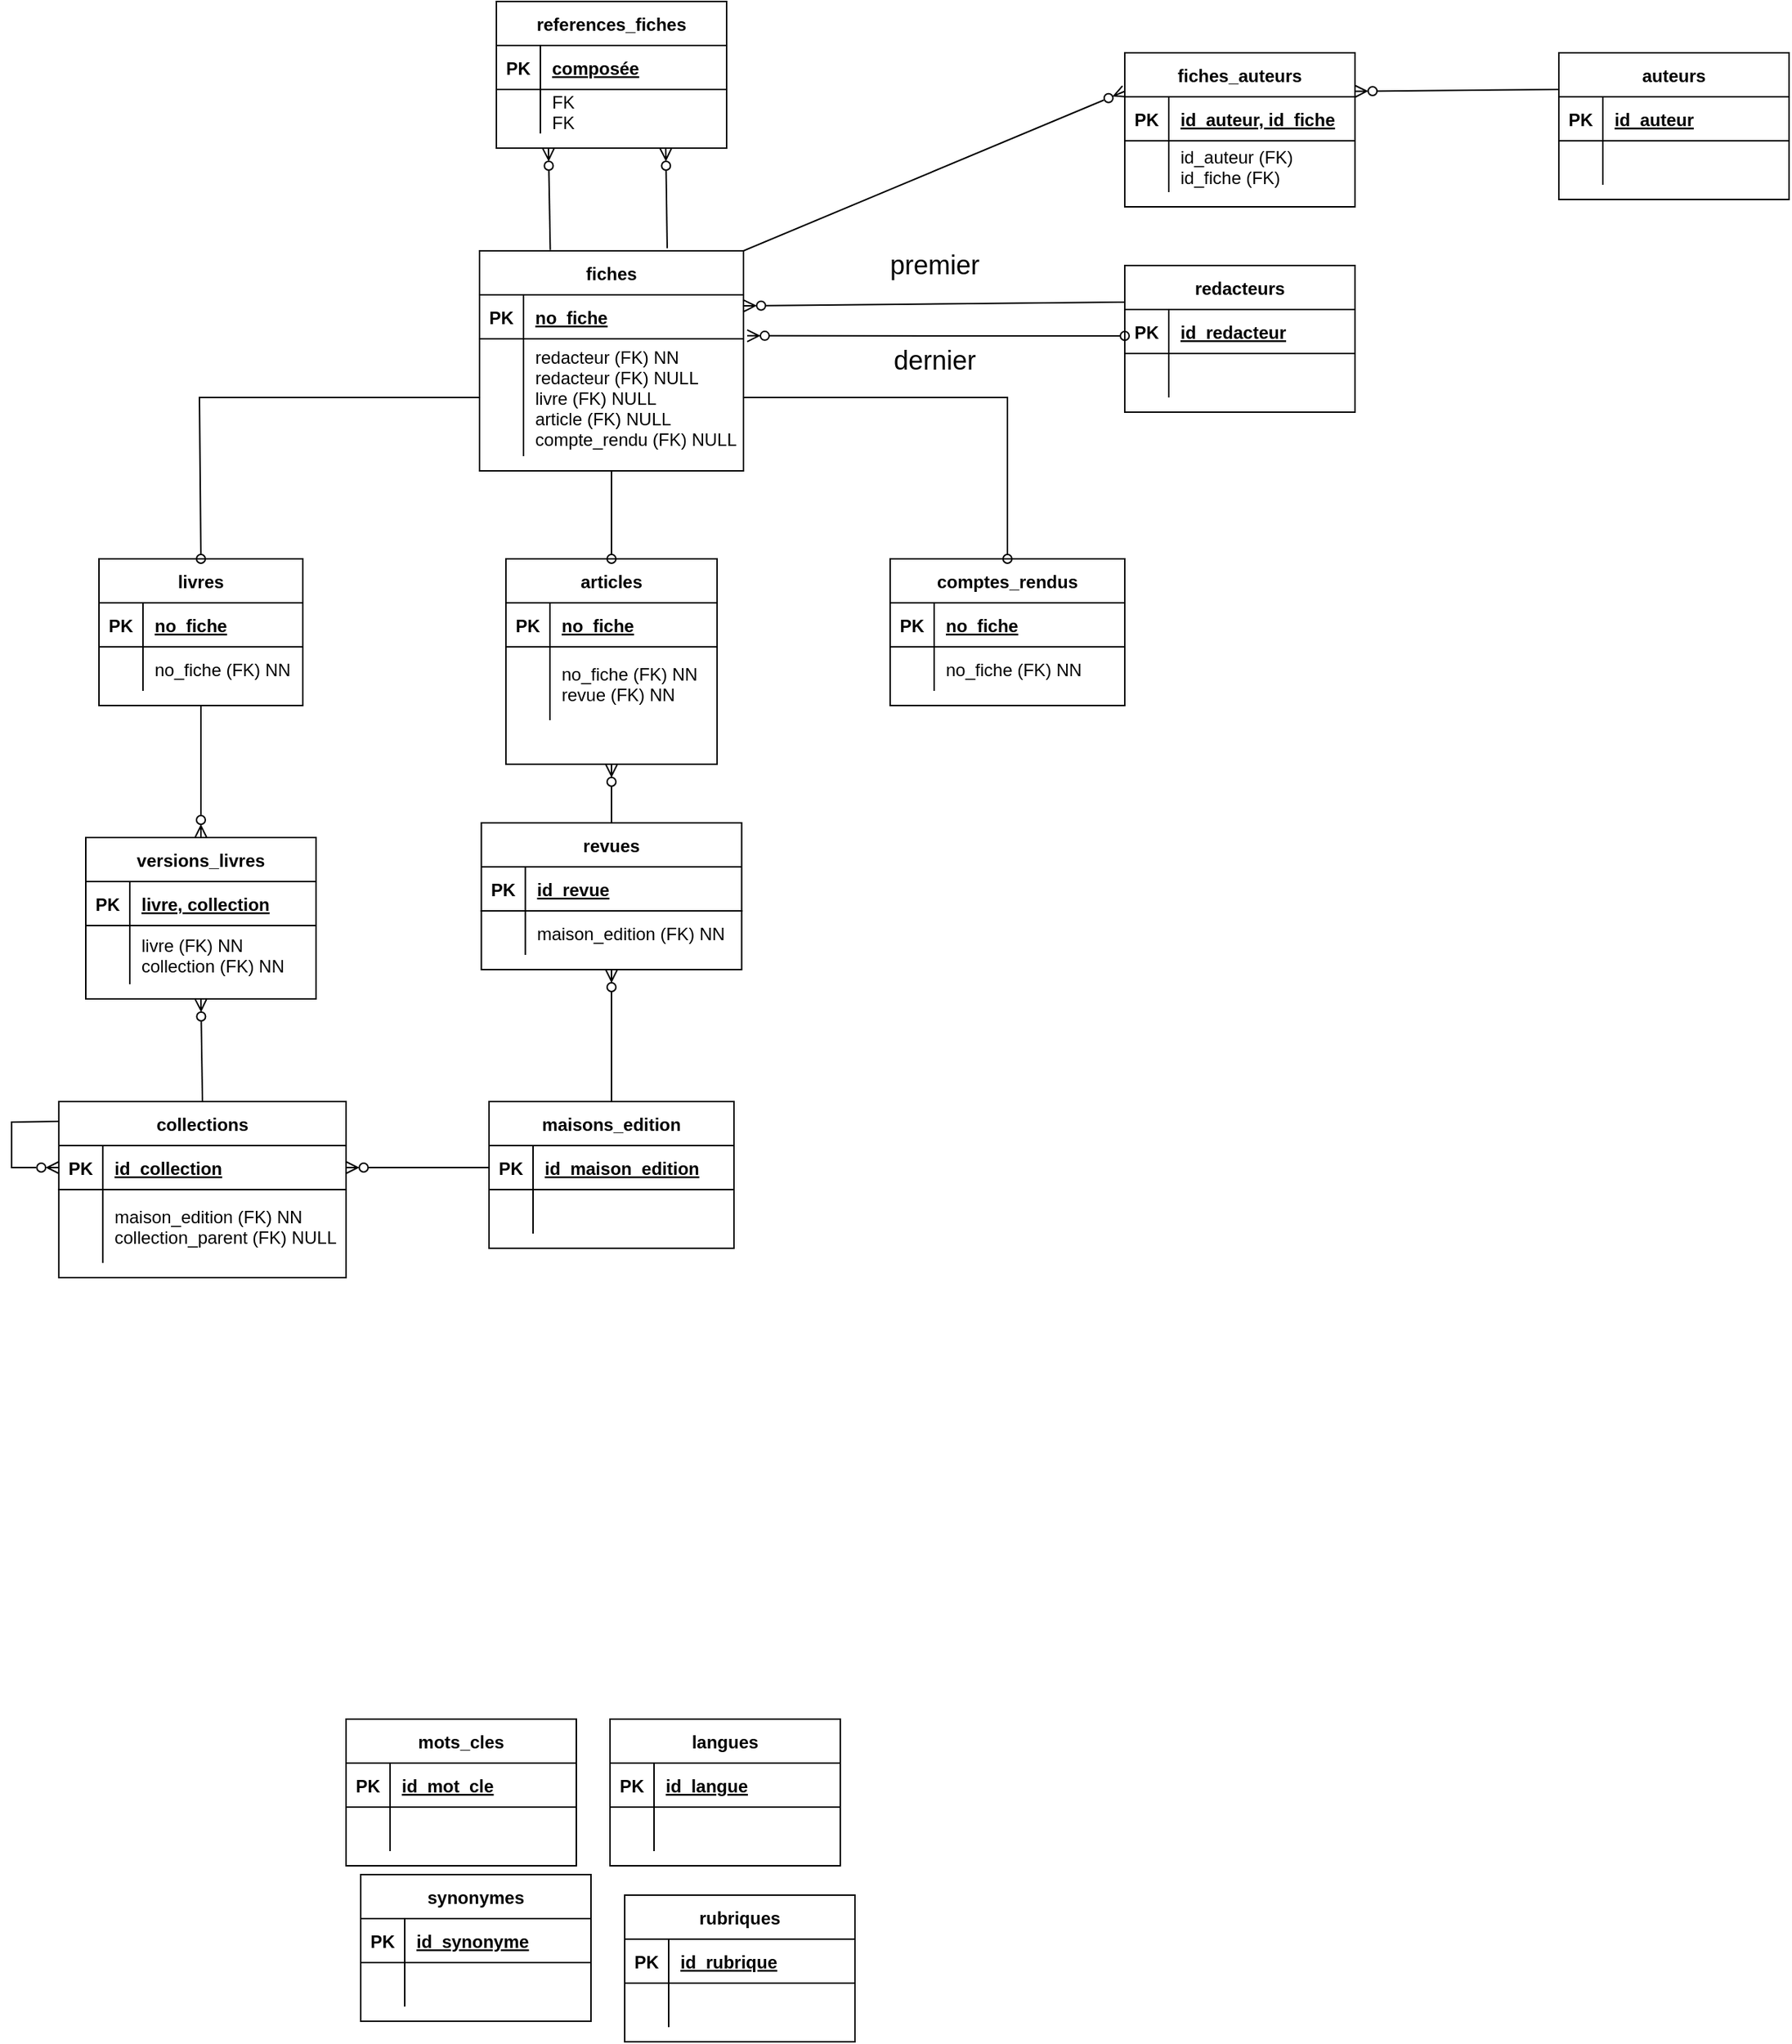 <mxfile version="22.1.2" type="device">
  <diagram id="R2lEEEUBdFMjLlhIrx00" name="Page-1">
    <mxGraphModel dx="394" dy="382" grid="1" gridSize="10" guides="1" tooltips="1" connect="1" arrows="1" fold="1" page="1" pageScale="1" pageWidth="2339" pageHeight="3300" math="0" shadow="0" extFonts="Permanent Marker^https://fonts.googleapis.com/css?family=Permanent+Marker">
      <root>
        <mxCell id="0" />
        <mxCell id="1" parent="0" />
        <mxCell id="dX-KfOKIV7BIUvJTFPVQ-1" value="fiches" style="shape=table;startSize=30;container=1;collapsible=1;childLayout=tableLayout;fixedRows=1;rowLines=0;fontStyle=1;align=center;resizeLast=1;" vertex="1" parent="1">
          <mxGeometry x="871" y="310" width="180" height="150" as="geometry" />
        </mxCell>
        <mxCell id="dX-KfOKIV7BIUvJTFPVQ-2" value="" style="shape=partialRectangle;collapsible=0;dropTarget=0;pointerEvents=0;fillColor=none;points=[[0,0.5],[1,0.5]];portConstraint=eastwest;top=0;left=0;right=0;bottom=1;" vertex="1" parent="dX-KfOKIV7BIUvJTFPVQ-1">
          <mxGeometry y="30" width="180" height="30" as="geometry" />
        </mxCell>
        <mxCell id="dX-KfOKIV7BIUvJTFPVQ-3" value="PK" style="shape=partialRectangle;overflow=hidden;connectable=0;fillColor=none;top=0;left=0;bottom=0;right=0;fontStyle=1;" vertex="1" parent="dX-KfOKIV7BIUvJTFPVQ-2">
          <mxGeometry width="30" height="30" as="geometry">
            <mxRectangle width="30" height="30" as="alternateBounds" />
          </mxGeometry>
        </mxCell>
        <mxCell id="dX-KfOKIV7BIUvJTFPVQ-4" value="no_fiche" style="shape=partialRectangle;overflow=hidden;connectable=0;fillColor=none;top=0;left=0;bottom=0;right=0;align=left;spacingLeft=6;fontStyle=5;" vertex="1" parent="dX-KfOKIV7BIUvJTFPVQ-2">
          <mxGeometry x="30" width="150" height="30" as="geometry">
            <mxRectangle width="150" height="30" as="alternateBounds" />
          </mxGeometry>
        </mxCell>
        <mxCell id="dX-KfOKIV7BIUvJTFPVQ-5" value="" style="shape=partialRectangle;collapsible=0;dropTarget=0;pointerEvents=0;fillColor=none;points=[[0,0.5],[1,0.5]];portConstraint=eastwest;top=0;left=0;right=0;bottom=0;" vertex="1" parent="dX-KfOKIV7BIUvJTFPVQ-1">
          <mxGeometry y="60" width="180" height="80" as="geometry" />
        </mxCell>
        <mxCell id="dX-KfOKIV7BIUvJTFPVQ-6" value="" style="shape=partialRectangle;overflow=hidden;connectable=0;fillColor=none;top=0;left=0;bottom=0;right=0;" vertex="1" parent="dX-KfOKIV7BIUvJTFPVQ-5">
          <mxGeometry width="30" height="80" as="geometry">
            <mxRectangle width="30" height="80" as="alternateBounds" />
          </mxGeometry>
        </mxCell>
        <mxCell id="dX-KfOKIV7BIUvJTFPVQ-7" value="redacteur (FK) NN&#xa;redacteur (FK) NULL&#xa;livre (FK) NULL&#xa;article (FK) NULL&#xa;compte_rendu (FK) NULL" style="shape=partialRectangle;overflow=hidden;connectable=0;fillColor=none;top=0;left=0;bottom=0;right=0;align=left;spacingLeft=6;" vertex="1" parent="dX-KfOKIV7BIUvJTFPVQ-5">
          <mxGeometry x="30" width="150" height="80" as="geometry">
            <mxRectangle width="150" height="80" as="alternateBounds" />
          </mxGeometry>
        </mxCell>
        <mxCell id="dX-KfOKIV7BIUvJTFPVQ-8" value="redacteurs" style="shape=table;startSize=30;container=1;collapsible=1;childLayout=tableLayout;fixedRows=1;rowLines=0;fontStyle=1;align=center;resizeLast=1;" vertex="1" parent="1">
          <mxGeometry x="1311" y="320" width="157" height="100" as="geometry" />
        </mxCell>
        <mxCell id="dX-KfOKIV7BIUvJTFPVQ-9" value="" style="shape=partialRectangle;collapsible=0;dropTarget=0;pointerEvents=0;fillColor=none;points=[[0,0.5],[1,0.5]];portConstraint=eastwest;top=0;left=0;right=0;bottom=1;" vertex="1" parent="dX-KfOKIV7BIUvJTFPVQ-8">
          <mxGeometry y="30" width="157" height="30" as="geometry" />
        </mxCell>
        <mxCell id="dX-KfOKIV7BIUvJTFPVQ-10" value="PK" style="shape=partialRectangle;overflow=hidden;connectable=0;fillColor=none;top=0;left=0;bottom=0;right=0;fontStyle=1;" vertex="1" parent="dX-KfOKIV7BIUvJTFPVQ-9">
          <mxGeometry width="30" height="30" as="geometry">
            <mxRectangle width="30" height="30" as="alternateBounds" />
          </mxGeometry>
        </mxCell>
        <mxCell id="dX-KfOKIV7BIUvJTFPVQ-11" value="id_redacteur" style="shape=partialRectangle;overflow=hidden;connectable=0;fillColor=none;top=0;left=0;bottom=0;right=0;align=left;spacingLeft=6;fontStyle=5;" vertex="1" parent="dX-KfOKIV7BIUvJTFPVQ-9">
          <mxGeometry x="30" width="127" height="30" as="geometry">
            <mxRectangle width="127" height="30" as="alternateBounds" />
          </mxGeometry>
        </mxCell>
        <mxCell id="dX-KfOKIV7BIUvJTFPVQ-12" value="" style="shape=partialRectangle;collapsible=0;dropTarget=0;pointerEvents=0;fillColor=none;points=[[0,0.5],[1,0.5]];portConstraint=eastwest;top=0;left=0;right=0;bottom=0;" vertex="1" parent="dX-KfOKIV7BIUvJTFPVQ-8">
          <mxGeometry y="60" width="157" height="30" as="geometry" />
        </mxCell>
        <mxCell id="dX-KfOKIV7BIUvJTFPVQ-13" value="" style="shape=partialRectangle;overflow=hidden;connectable=0;fillColor=none;top=0;left=0;bottom=0;right=0;" vertex="1" parent="dX-KfOKIV7BIUvJTFPVQ-12">
          <mxGeometry width="30" height="30" as="geometry">
            <mxRectangle width="30" height="30" as="alternateBounds" />
          </mxGeometry>
        </mxCell>
        <mxCell id="dX-KfOKIV7BIUvJTFPVQ-14" value="" style="shape=partialRectangle;overflow=hidden;connectable=0;fillColor=none;top=0;left=0;bottom=0;right=0;align=left;spacingLeft=6;" vertex="1" parent="dX-KfOKIV7BIUvJTFPVQ-12">
          <mxGeometry x="30" width="127" height="30" as="geometry">
            <mxRectangle width="127" height="30" as="alternateBounds" />
          </mxGeometry>
        </mxCell>
        <mxCell id="dX-KfOKIV7BIUvJTFPVQ-15" value="maisons_edition" style="shape=table;startSize=30;container=1;collapsible=1;childLayout=tableLayout;fixedRows=1;rowLines=0;fontStyle=1;align=center;resizeLast=1;" vertex="1" parent="1">
          <mxGeometry x="877.5" y="890" width="167" height="100" as="geometry" />
        </mxCell>
        <mxCell id="dX-KfOKIV7BIUvJTFPVQ-16" value="" style="shape=partialRectangle;collapsible=0;dropTarget=0;pointerEvents=0;fillColor=none;points=[[0,0.5],[1,0.5]];portConstraint=eastwest;top=0;left=0;right=0;bottom=1;" vertex="1" parent="dX-KfOKIV7BIUvJTFPVQ-15">
          <mxGeometry y="30" width="167" height="30" as="geometry" />
        </mxCell>
        <mxCell id="dX-KfOKIV7BIUvJTFPVQ-17" value="PK" style="shape=partialRectangle;overflow=hidden;connectable=0;fillColor=none;top=0;left=0;bottom=0;right=0;fontStyle=1;" vertex="1" parent="dX-KfOKIV7BIUvJTFPVQ-16">
          <mxGeometry width="30" height="30" as="geometry">
            <mxRectangle width="30" height="30" as="alternateBounds" />
          </mxGeometry>
        </mxCell>
        <mxCell id="dX-KfOKIV7BIUvJTFPVQ-18" value="id_maison_edition" style="shape=partialRectangle;overflow=hidden;connectable=0;fillColor=none;top=0;left=0;bottom=0;right=0;align=left;spacingLeft=6;fontStyle=5;" vertex="1" parent="dX-KfOKIV7BIUvJTFPVQ-16">
          <mxGeometry x="30" width="137" height="30" as="geometry">
            <mxRectangle width="137" height="30" as="alternateBounds" />
          </mxGeometry>
        </mxCell>
        <mxCell id="dX-KfOKIV7BIUvJTFPVQ-19" value="" style="shape=partialRectangle;collapsible=0;dropTarget=0;pointerEvents=0;fillColor=none;points=[[0,0.5],[1,0.5]];portConstraint=eastwest;top=0;left=0;right=0;bottom=0;" vertex="1" parent="dX-KfOKIV7BIUvJTFPVQ-15">
          <mxGeometry y="60" width="167" height="30" as="geometry" />
        </mxCell>
        <mxCell id="dX-KfOKIV7BIUvJTFPVQ-20" value="" style="shape=partialRectangle;overflow=hidden;connectable=0;fillColor=none;top=0;left=0;bottom=0;right=0;" vertex="1" parent="dX-KfOKIV7BIUvJTFPVQ-19">
          <mxGeometry width="30" height="30" as="geometry">
            <mxRectangle width="30" height="30" as="alternateBounds" />
          </mxGeometry>
        </mxCell>
        <mxCell id="dX-KfOKIV7BIUvJTFPVQ-21" value="" style="shape=partialRectangle;overflow=hidden;connectable=0;fillColor=none;top=0;left=0;bottom=0;right=0;align=left;spacingLeft=6;" vertex="1" parent="dX-KfOKIV7BIUvJTFPVQ-19">
          <mxGeometry x="30" width="137" height="30" as="geometry">
            <mxRectangle width="137" height="30" as="alternateBounds" />
          </mxGeometry>
        </mxCell>
        <mxCell id="dX-KfOKIV7BIUvJTFPVQ-29" value="articles" style="shape=table;startSize=30;container=1;collapsible=1;childLayout=tableLayout;fixedRows=1;rowLines=0;fontStyle=1;align=center;resizeLast=1;" vertex="1" parent="1">
          <mxGeometry x="889" y="520" width="144" height="140" as="geometry" />
        </mxCell>
        <mxCell id="dX-KfOKIV7BIUvJTFPVQ-30" value="" style="shape=partialRectangle;collapsible=0;dropTarget=0;pointerEvents=0;fillColor=none;points=[[0,0.5],[1,0.5]];portConstraint=eastwest;top=0;left=0;right=0;bottom=1;" vertex="1" parent="dX-KfOKIV7BIUvJTFPVQ-29">
          <mxGeometry y="30" width="144" height="30" as="geometry" />
        </mxCell>
        <mxCell id="dX-KfOKIV7BIUvJTFPVQ-31" value="PK" style="shape=partialRectangle;overflow=hidden;connectable=0;fillColor=none;top=0;left=0;bottom=0;right=0;fontStyle=1;" vertex="1" parent="dX-KfOKIV7BIUvJTFPVQ-30">
          <mxGeometry width="30" height="30" as="geometry">
            <mxRectangle width="30" height="30" as="alternateBounds" />
          </mxGeometry>
        </mxCell>
        <mxCell id="dX-KfOKIV7BIUvJTFPVQ-32" value="no_fiche" style="shape=partialRectangle;overflow=hidden;connectable=0;fillColor=none;top=0;left=0;bottom=0;right=0;align=left;spacingLeft=6;fontStyle=5;" vertex="1" parent="dX-KfOKIV7BIUvJTFPVQ-30">
          <mxGeometry x="30" width="114" height="30" as="geometry">
            <mxRectangle width="114" height="30" as="alternateBounds" />
          </mxGeometry>
        </mxCell>
        <mxCell id="dX-KfOKIV7BIUvJTFPVQ-33" value="" style="shape=partialRectangle;collapsible=0;dropTarget=0;pointerEvents=0;fillColor=none;points=[[0,0.5],[1,0.5]];portConstraint=eastwest;top=0;left=0;right=0;bottom=0;" vertex="1" parent="dX-KfOKIV7BIUvJTFPVQ-29">
          <mxGeometry y="60" width="144" height="50" as="geometry" />
        </mxCell>
        <mxCell id="dX-KfOKIV7BIUvJTFPVQ-34" value="" style="shape=partialRectangle;overflow=hidden;connectable=0;fillColor=none;top=0;left=0;bottom=0;right=0;" vertex="1" parent="dX-KfOKIV7BIUvJTFPVQ-33">
          <mxGeometry width="30" height="50" as="geometry">
            <mxRectangle width="30" height="50" as="alternateBounds" />
          </mxGeometry>
        </mxCell>
        <mxCell id="dX-KfOKIV7BIUvJTFPVQ-35" value="no_fiche (FK) NN&#xa;revue (FK) NN" style="shape=partialRectangle;overflow=hidden;connectable=0;fillColor=none;top=0;left=0;bottom=0;right=0;align=left;spacingLeft=6;" vertex="1" parent="dX-KfOKIV7BIUvJTFPVQ-33">
          <mxGeometry x="30" width="114" height="50" as="geometry">
            <mxRectangle width="114" height="50" as="alternateBounds" />
          </mxGeometry>
        </mxCell>
        <mxCell id="dX-KfOKIV7BIUvJTFPVQ-36" value="comptes_rendus" style="shape=table;startSize=30;container=1;collapsible=1;childLayout=tableLayout;fixedRows=1;rowLines=0;fontStyle=1;align=center;resizeLast=1;" vertex="1" parent="1">
          <mxGeometry x="1151" y="520" width="160" height="100" as="geometry" />
        </mxCell>
        <mxCell id="dX-KfOKIV7BIUvJTFPVQ-37" value="" style="shape=partialRectangle;collapsible=0;dropTarget=0;pointerEvents=0;fillColor=none;points=[[0,0.5],[1,0.5]];portConstraint=eastwest;top=0;left=0;right=0;bottom=1;" vertex="1" parent="dX-KfOKIV7BIUvJTFPVQ-36">
          <mxGeometry y="30" width="160" height="30" as="geometry" />
        </mxCell>
        <mxCell id="dX-KfOKIV7BIUvJTFPVQ-38" value="PK" style="shape=partialRectangle;overflow=hidden;connectable=0;fillColor=none;top=0;left=0;bottom=0;right=0;fontStyle=1;" vertex="1" parent="dX-KfOKIV7BIUvJTFPVQ-37">
          <mxGeometry width="30" height="30" as="geometry">
            <mxRectangle width="30" height="30" as="alternateBounds" />
          </mxGeometry>
        </mxCell>
        <mxCell id="dX-KfOKIV7BIUvJTFPVQ-39" value="no_fiche" style="shape=partialRectangle;overflow=hidden;connectable=0;fillColor=none;top=0;left=0;bottom=0;right=0;align=left;spacingLeft=6;fontStyle=5;" vertex="1" parent="dX-KfOKIV7BIUvJTFPVQ-37">
          <mxGeometry x="30" width="130" height="30" as="geometry">
            <mxRectangle width="130" height="30" as="alternateBounds" />
          </mxGeometry>
        </mxCell>
        <mxCell id="dX-KfOKIV7BIUvJTFPVQ-40" value="" style="shape=partialRectangle;collapsible=0;dropTarget=0;pointerEvents=0;fillColor=none;points=[[0,0.5],[1,0.5]];portConstraint=eastwest;top=0;left=0;right=0;bottom=0;" vertex="1" parent="dX-KfOKIV7BIUvJTFPVQ-36">
          <mxGeometry y="60" width="160" height="30" as="geometry" />
        </mxCell>
        <mxCell id="dX-KfOKIV7BIUvJTFPVQ-41" value="" style="shape=partialRectangle;overflow=hidden;connectable=0;fillColor=none;top=0;left=0;bottom=0;right=0;" vertex="1" parent="dX-KfOKIV7BIUvJTFPVQ-40">
          <mxGeometry width="30" height="30" as="geometry">
            <mxRectangle width="30" height="30" as="alternateBounds" />
          </mxGeometry>
        </mxCell>
        <mxCell id="dX-KfOKIV7BIUvJTFPVQ-42" value="no_fiche (FK) NN" style="shape=partialRectangle;overflow=hidden;connectable=0;fillColor=none;top=0;left=0;bottom=0;right=0;align=left;spacingLeft=6;" vertex="1" parent="dX-KfOKIV7BIUvJTFPVQ-40">
          <mxGeometry x="30" width="130" height="30" as="geometry">
            <mxRectangle width="130" height="30" as="alternateBounds" />
          </mxGeometry>
        </mxCell>
        <mxCell id="dX-KfOKIV7BIUvJTFPVQ-43" value="livres" style="shape=table;startSize=30;container=1;collapsible=1;childLayout=tableLayout;fixedRows=1;rowLines=0;fontStyle=1;align=center;resizeLast=1;" vertex="1" parent="1">
          <mxGeometry x="611.5" y="520" width="139" height="100" as="geometry" />
        </mxCell>
        <mxCell id="dX-KfOKIV7BIUvJTFPVQ-44" value="" style="shape=partialRectangle;collapsible=0;dropTarget=0;pointerEvents=0;fillColor=none;points=[[0,0.5],[1,0.5]];portConstraint=eastwest;top=0;left=0;right=0;bottom=1;" vertex="1" parent="dX-KfOKIV7BIUvJTFPVQ-43">
          <mxGeometry y="30" width="139" height="30" as="geometry" />
        </mxCell>
        <mxCell id="dX-KfOKIV7BIUvJTFPVQ-45" value="PK" style="shape=partialRectangle;overflow=hidden;connectable=0;fillColor=none;top=0;left=0;bottom=0;right=0;fontStyle=1;" vertex="1" parent="dX-KfOKIV7BIUvJTFPVQ-44">
          <mxGeometry width="30" height="30" as="geometry">
            <mxRectangle width="30" height="30" as="alternateBounds" />
          </mxGeometry>
        </mxCell>
        <mxCell id="dX-KfOKIV7BIUvJTFPVQ-46" value="no_fiche" style="shape=partialRectangle;overflow=hidden;connectable=0;fillColor=none;top=0;left=0;bottom=0;right=0;align=left;spacingLeft=6;fontStyle=5;" vertex="1" parent="dX-KfOKIV7BIUvJTFPVQ-44">
          <mxGeometry x="30" width="109" height="30" as="geometry">
            <mxRectangle width="109" height="30" as="alternateBounds" />
          </mxGeometry>
        </mxCell>
        <mxCell id="dX-KfOKIV7BIUvJTFPVQ-47" value="" style="shape=partialRectangle;collapsible=0;dropTarget=0;pointerEvents=0;fillColor=none;points=[[0,0.5],[1,0.5]];portConstraint=eastwest;top=0;left=0;right=0;bottom=0;" vertex="1" parent="dX-KfOKIV7BIUvJTFPVQ-43">
          <mxGeometry y="60" width="139" height="30" as="geometry" />
        </mxCell>
        <mxCell id="dX-KfOKIV7BIUvJTFPVQ-48" value="" style="shape=partialRectangle;overflow=hidden;connectable=0;fillColor=none;top=0;left=0;bottom=0;right=0;" vertex="1" parent="dX-KfOKIV7BIUvJTFPVQ-47">
          <mxGeometry width="30" height="30" as="geometry">
            <mxRectangle width="30" height="30" as="alternateBounds" />
          </mxGeometry>
        </mxCell>
        <mxCell id="dX-KfOKIV7BIUvJTFPVQ-49" value="no_fiche (FK) NN" style="shape=partialRectangle;overflow=hidden;connectable=0;fillColor=none;top=0;left=0;bottom=0;right=0;align=left;spacingLeft=6;" vertex="1" parent="dX-KfOKIV7BIUvJTFPVQ-47">
          <mxGeometry x="30" width="109" height="30" as="geometry">
            <mxRectangle width="109" height="30" as="alternateBounds" />
          </mxGeometry>
        </mxCell>
        <mxCell id="dX-KfOKIV7BIUvJTFPVQ-53" value="auteurs" style="shape=table;startSize=30;container=1;collapsible=1;childLayout=tableLayout;fixedRows=1;rowLines=0;fontStyle=1;align=center;resizeLast=1;" vertex="1" parent="1">
          <mxGeometry x="1607" y="175" width="157" height="100" as="geometry" />
        </mxCell>
        <mxCell id="dX-KfOKIV7BIUvJTFPVQ-54" value="" style="shape=partialRectangle;collapsible=0;dropTarget=0;pointerEvents=0;fillColor=none;points=[[0,0.5],[1,0.5]];portConstraint=eastwest;top=0;left=0;right=0;bottom=1;" vertex="1" parent="dX-KfOKIV7BIUvJTFPVQ-53">
          <mxGeometry y="30" width="157" height="30" as="geometry" />
        </mxCell>
        <mxCell id="dX-KfOKIV7BIUvJTFPVQ-55" value="PK" style="shape=partialRectangle;overflow=hidden;connectable=0;fillColor=none;top=0;left=0;bottom=0;right=0;fontStyle=1;" vertex="1" parent="dX-KfOKIV7BIUvJTFPVQ-54">
          <mxGeometry width="30" height="30" as="geometry">
            <mxRectangle width="30" height="30" as="alternateBounds" />
          </mxGeometry>
        </mxCell>
        <mxCell id="dX-KfOKIV7BIUvJTFPVQ-56" value="id_auteur" style="shape=partialRectangle;overflow=hidden;connectable=0;fillColor=none;top=0;left=0;bottom=0;right=0;align=left;spacingLeft=6;fontStyle=5;" vertex="1" parent="dX-KfOKIV7BIUvJTFPVQ-54">
          <mxGeometry x="30" width="127" height="30" as="geometry">
            <mxRectangle width="127" height="30" as="alternateBounds" />
          </mxGeometry>
        </mxCell>
        <mxCell id="dX-KfOKIV7BIUvJTFPVQ-57" value="" style="shape=partialRectangle;collapsible=0;dropTarget=0;pointerEvents=0;fillColor=none;points=[[0,0.5],[1,0.5]];portConstraint=eastwest;top=0;left=0;right=0;bottom=0;" vertex="1" parent="dX-KfOKIV7BIUvJTFPVQ-53">
          <mxGeometry y="60" width="157" height="30" as="geometry" />
        </mxCell>
        <mxCell id="dX-KfOKIV7BIUvJTFPVQ-58" value="" style="shape=partialRectangle;overflow=hidden;connectable=0;fillColor=none;top=0;left=0;bottom=0;right=0;" vertex="1" parent="dX-KfOKIV7BIUvJTFPVQ-57">
          <mxGeometry width="30" height="30" as="geometry">
            <mxRectangle width="30" height="30" as="alternateBounds" />
          </mxGeometry>
        </mxCell>
        <mxCell id="dX-KfOKIV7BIUvJTFPVQ-59" value="" style="shape=partialRectangle;overflow=hidden;connectable=0;fillColor=none;top=0;left=0;bottom=0;right=0;align=left;spacingLeft=6;" vertex="1" parent="dX-KfOKIV7BIUvJTFPVQ-57">
          <mxGeometry x="30" width="127" height="30" as="geometry">
            <mxRectangle width="127" height="30" as="alternateBounds" />
          </mxGeometry>
        </mxCell>
        <mxCell id="dX-KfOKIV7BIUvJTFPVQ-60" value="versions_livres" style="shape=table;startSize=30;container=1;collapsible=1;childLayout=tableLayout;fixedRows=1;rowLines=0;fontStyle=1;align=center;resizeLast=1;" vertex="1" parent="1">
          <mxGeometry x="602.5" y="710" width="157" height="110" as="geometry" />
        </mxCell>
        <mxCell id="dX-KfOKIV7BIUvJTFPVQ-61" value="" style="shape=partialRectangle;collapsible=0;dropTarget=0;pointerEvents=0;fillColor=none;points=[[0,0.5],[1,0.5]];portConstraint=eastwest;top=0;left=0;right=0;bottom=1;" vertex="1" parent="dX-KfOKIV7BIUvJTFPVQ-60">
          <mxGeometry y="30" width="157" height="30" as="geometry" />
        </mxCell>
        <mxCell id="dX-KfOKIV7BIUvJTFPVQ-62" value="PK" style="shape=partialRectangle;overflow=hidden;connectable=0;fillColor=none;top=0;left=0;bottom=0;right=0;fontStyle=1;" vertex="1" parent="dX-KfOKIV7BIUvJTFPVQ-61">
          <mxGeometry width="30" height="30" as="geometry">
            <mxRectangle width="30" height="30" as="alternateBounds" />
          </mxGeometry>
        </mxCell>
        <mxCell id="dX-KfOKIV7BIUvJTFPVQ-63" value="livre, collection" style="shape=partialRectangle;overflow=hidden;connectable=0;fillColor=none;top=0;left=0;bottom=0;right=0;align=left;spacingLeft=6;fontStyle=5;" vertex="1" parent="dX-KfOKIV7BIUvJTFPVQ-61">
          <mxGeometry x="30" width="127" height="30" as="geometry">
            <mxRectangle width="127" height="30" as="alternateBounds" />
          </mxGeometry>
        </mxCell>
        <mxCell id="dX-KfOKIV7BIUvJTFPVQ-64" value="" style="shape=partialRectangle;collapsible=0;dropTarget=0;pointerEvents=0;fillColor=none;points=[[0,0.5],[1,0.5]];portConstraint=eastwest;top=0;left=0;right=0;bottom=0;" vertex="1" parent="dX-KfOKIV7BIUvJTFPVQ-60">
          <mxGeometry y="60" width="157" height="40" as="geometry" />
        </mxCell>
        <mxCell id="dX-KfOKIV7BIUvJTFPVQ-65" value="" style="shape=partialRectangle;overflow=hidden;connectable=0;fillColor=none;top=0;left=0;bottom=0;right=0;" vertex="1" parent="dX-KfOKIV7BIUvJTFPVQ-64">
          <mxGeometry width="30" height="40" as="geometry">
            <mxRectangle width="30" height="40" as="alternateBounds" />
          </mxGeometry>
        </mxCell>
        <mxCell id="dX-KfOKIV7BIUvJTFPVQ-66" value="livre (FK) NN&#xa;collection (FK) NN" style="shape=partialRectangle;overflow=hidden;connectable=0;fillColor=none;top=0;left=0;bottom=0;right=0;align=left;spacingLeft=6;" vertex="1" parent="dX-KfOKIV7BIUvJTFPVQ-64">
          <mxGeometry x="30" width="127" height="40" as="geometry">
            <mxRectangle width="127" height="40" as="alternateBounds" />
          </mxGeometry>
        </mxCell>
        <mxCell id="dX-KfOKIV7BIUvJTFPVQ-67" value="mots_cles" style="shape=table;startSize=30;container=1;collapsible=1;childLayout=tableLayout;fixedRows=1;rowLines=0;fontStyle=1;align=center;resizeLast=1;" vertex="1" parent="1">
          <mxGeometry x="780" y="1311" width="157" height="100" as="geometry" />
        </mxCell>
        <mxCell id="dX-KfOKIV7BIUvJTFPVQ-68" value="" style="shape=partialRectangle;collapsible=0;dropTarget=0;pointerEvents=0;fillColor=none;points=[[0,0.5],[1,0.5]];portConstraint=eastwest;top=0;left=0;right=0;bottom=1;" vertex="1" parent="dX-KfOKIV7BIUvJTFPVQ-67">
          <mxGeometry y="30" width="157" height="30" as="geometry" />
        </mxCell>
        <mxCell id="dX-KfOKIV7BIUvJTFPVQ-69" value="PK" style="shape=partialRectangle;overflow=hidden;connectable=0;fillColor=none;top=0;left=0;bottom=0;right=0;fontStyle=1;" vertex="1" parent="dX-KfOKIV7BIUvJTFPVQ-68">
          <mxGeometry width="30" height="30" as="geometry">
            <mxRectangle width="30" height="30" as="alternateBounds" />
          </mxGeometry>
        </mxCell>
        <mxCell id="dX-KfOKIV7BIUvJTFPVQ-70" value="id_mot_cle" style="shape=partialRectangle;overflow=hidden;connectable=0;fillColor=none;top=0;left=0;bottom=0;right=0;align=left;spacingLeft=6;fontStyle=5;" vertex="1" parent="dX-KfOKIV7BIUvJTFPVQ-68">
          <mxGeometry x="30" width="127" height="30" as="geometry">
            <mxRectangle width="127" height="30" as="alternateBounds" />
          </mxGeometry>
        </mxCell>
        <mxCell id="dX-KfOKIV7BIUvJTFPVQ-71" value="" style="shape=partialRectangle;collapsible=0;dropTarget=0;pointerEvents=0;fillColor=none;points=[[0,0.5],[1,0.5]];portConstraint=eastwest;top=0;left=0;right=0;bottom=0;" vertex="1" parent="dX-KfOKIV7BIUvJTFPVQ-67">
          <mxGeometry y="60" width="157" height="30" as="geometry" />
        </mxCell>
        <mxCell id="dX-KfOKIV7BIUvJTFPVQ-72" value="" style="shape=partialRectangle;overflow=hidden;connectable=0;fillColor=none;top=0;left=0;bottom=0;right=0;" vertex="1" parent="dX-KfOKIV7BIUvJTFPVQ-71">
          <mxGeometry width="30" height="30" as="geometry">
            <mxRectangle width="30" height="30" as="alternateBounds" />
          </mxGeometry>
        </mxCell>
        <mxCell id="dX-KfOKIV7BIUvJTFPVQ-73" value="" style="shape=partialRectangle;overflow=hidden;connectable=0;fillColor=none;top=0;left=0;bottom=0;right=0;align=left;spacingLeft=6;" vertex="1" parent="dX-KfOKIV7BIUvJTFPVQ-71">
          <mxGeometry x="30" width="127" height="30" as="geometry">
            <mxRectangle width="127" height="30" as="alternateBounds" />
          </mxGeometry>
        </mxCell>
        <mxCell id="dX-KfOKIV7BIUvJTFPVQ-74" value="langues" style="shape=table;startSize=30;container=1;collapsible=1;childLayout=tableLayout;fixedRows=1;rowLines=0;fontStyle=1;align=center;resizeLast=1;" vertex="1" parent="1">
          <mxGeometry x="960" y="1311" width="157" height="100" as="geometry" />
        </mxCell>
        <mxCell id="dX-KfOKIV7BIUvJTFPVQ-75" value="" style="shape=partialRectangle;collapsible=0;dropTarget=0;pointerEvents=0;fillColor=none;points=[[0,0.5],[1,0.5]];portConstraint=eastwest;top=0;left=0;right=0;bottom=1;" vertex="1" parent="dX-KfOKIV7BIUvJTFPVQ-74">
          <mxGeometry y="30" width="157" height="30" as="geometry" />
        </mxCell>
        <mxCell id="dX-KfOKIV7BIUvJTFPVQ-76" value="PK" style="shape=partialRectangle;overflow=hidden;connectable=0;fillColor=none;top=0;left=0;bottom=0;right=0;fontStyle=1;" vertex="1" parent="dX-KfOKIV7BIUvJTFPVQ-75">
          <mxGeometry width="30" height="30" as="geometry">
            <mxRectangle width="30" height="30" as="alternateBounds" />
          </mxGeometry>
        </mxCell>
        <mxCell id="dX-KfOKIV7BIUvJTFPVQ-77" value="id_langue" style="shape=partialRectangle;overflow=hidden;connectable=0;fillColor=none;top=0;left=0;bottom=0;right=0;align=left;spacingLeft=6;fontStyle=5;" vertex="1" parent="dX-KfOKIV7BIUvJTFPVQ-75">
          <mxGeometry x="30" width="127" height="30" as="geometry">
            <mxRectangle width="127" height="30" as="alternateBounds" />
          </mxGeometry>
        </mxCell>
        <mxCell id="dX-KfOKIV7BIUvJTFPVQ-78" value="" style="shape=partialRectangle;collapsible=0;dropTarget=0;pointerEvents=0;fillColor=none;points=[[0,0.5],[1,0.5]];portConstraint=eastwest;top=0;left=0;right=0;bottom=0;" vertex="1" parent="dX-KfOKIV7BIUvJTFPVQ-74">
          <mxGeometry y="60" width="157" height="30" as="geometry" />
        </mxCell>
        <mxCell id="dX-KfOKIV7BIUvJTFPVQ-79" value="" style="shape=partialRectangle;overflow=hidden;connectable=0;fillColor=none;top=0;left=0;bottom=0;right=0;" vertex="1" parent="dX-KfOKIV7BIUvJTFPVQ-78">
          <mxGeometry width="30" height="30" as="geometry">
            <mxRectangle width="30" height="30" as="alternateBounds" />
          </mxGeometry>
        </mxCell>
        <mxCell id="dX-KfOKIV7BIUvJTFPVQ-80" value="" style="shape=partialRectangle;overflow=hidden;connectable=0;fillColor=none;top=0;left=0;bottom=0;right=0;align=left;spacingLeft=6;" vertex="1" parent="dX-KfOKIV7BIUvJTFPVQ-78">
          <mxGeometry x="30" width="127" height="30" as="geometry">
            <mxRectangle width="127" height="30" as="alternateBounds" />
          </mxGeometry>
        </mxCell>
        <mxCell id="dX-KfOKIV7BIUvJTFPVQ-88" value="rubriques" style="shape=table;startSize=30;container=1;collapsible=1;childLayout=tableLayout;fixedRows=1;rowLines=0;fontStyle=1;align=center;resizeLast=1;" vertex="1" parent="1">
          <mxGeometry x="970" y="1431" width="157" height="100" as="geometry" />
        </mxCell>
        <mxCell id="dX-KfOKIV7BIUvJTFPVQ-89" value="" style="shape=partialRectangle;collapsible=0;dropTarget=0;pointerEvents=0;fillColor=none;points=[[0,0.5],[1,0.5]];portConstraint=eastwest;top=0;left=0;right=0;bottom=1;" vertex="1" parent="dX-KfOKIV7BIUvJTFPVQ-88">
          <mxGeometry y="30" width="157" height="30" as="geometry" />
        </mxCell>
        <mxCell id="dX-KfOKIV7BIUvJTFPVQ-90" value="PK" style="shape=partialRectangle;overflow=hidden;connectable=0;fillColor=none;top=0;left=0;bottom=0;right=0;fontStyle=1;" vertex="1" parent="dX-KfOKIV7BIUvJTFPVQ-89">
          <mxGeometry width="30" height="30" as="geometry">
            <mxRectangle width="30" height="30" as="alternateBounds" />
          </mxGeometry>
        </mxCell>
        <mxCell id="dX-KfOKIV7BIUvJTFPVQ-91" value="id_rubrique" style="shape=partialRectangle;overflow=hidden;connectable=0;fillColor=none;top=0;left=0;bottom=0;right=0;align=left;spacingLeft=6;fontStyle=5;" vertex="1" parent="dX-KfOKIV7BIUvJTFPVQ-89">
          <mxGeometry x="30" width="127" height="30" as="geometry">
            <mxRectangle width="127" height="30" as="alternateBounds" />
          </mxGeometry>
        </mxCell>
        <mxCell id="dX-KfOKIV7BIUvJTFPVQ-92" value="" style="shape=partialRectangle;collapsible=0;dropTarget=0;pointerEvents=0;fillColor=none;points=[[0,0.5],[1,0.5]];portConstraint=eastwest;top=0;left=0;right=0;bottom=0;" vertex="1" parent="dX-KfOKIV7BIUvJTFPVQ-88">
          <mxGeometry y="60" width="157" height="30" as="geometry" />
        </mxCell>
        <mxCell id="dX-KfOKIV7BIUvJTFPVQ-93" value="" style="shape=partialRectangle;overflow=hidden;connectable=0;fillColor=none;top=0;left=0;bottom=0;right=0;" vertex="1" parent="dX-KfOKIV7BIUvJTFPVQ-92">
          <mxGeometry width="30" height="30" as="geometry">
            <mxRectangle width="30" height="30" as="alternateBounds" />
          </mxGeometry>
        </mxCell>
        <mxCell id="dX-KfOKIV7BIUvJTFPVQ-94" value="" style="shape=partialRectangle;overflow=hidden;connectable=0;fillColor=none;top=0;left=0;bottom=0;right=0;align=left;spacingLeft=6;" vertex="1" parent="dX-KfOKIV7BIUvJTFPVQ-92">
          <mxGeometry x="30" width="127" height="30" as="geometry">
            <mxRectangle width="127" height="30" as="alternateBounds" />
          </mxGeometry>
        </mxCell>
        <mxCell id="dX-KfOKIV7BIUvJTFPVQ-95" value="revues" style="shape=table;startSize=30;container=1;collapsible=1;childLayout=tableLayout;fixedRows=1;rowLines=0;fontStyle=1;align=center;resizeLast=1;" vertex="1" parent="1">
          <mxGeometry x="872.25" y="700" width="177.5" height="100" as="geometry" />
        </mxCell>
        <mxCell id="dX-KfOKIV7BIUvJTFPVQ-96" value="" style="shape=partialRectangle;collapsible=0;dropTarget=0;pointerEvents=0;fillColor=none;points=[[0,0.5],[1,0.5]];portConstraint=eastwest;top=0;left=0;right=0;bottom=1;" vertex="1" parent="dX-KfOKIV7BIUvJTFPVQ-95">
          <mxGeometry y="30" width="177.5" height="30" as="geometry" />
        </mxCell>
        <mxCell id="dX-KfOKIV7BIUvJTFPVQ-97" value="PK" style="shape=partialRectangle;overflow=hidden;connectable=0;fillColor=none;top=0;left=0;bottom=0;right=0;fontStyle=1;" vertex="1" parent="dX-KfOKIV7BIUvJTFPVQ-96">
          <mxGeometry width="30" height="30" as="geometry">
            <mxRectangle width="30" height="30" as="alternateBounds" />
          </mxGeometry>
        </mxCell>
        <mxCell id="dX-KfOKIV7BIUvJTFPVQ-98" value="id_revue" style="shape=partialRectangle;overflow=hidden;connectable=0;fillColor=none;top=0;left=0;bottom=0;right=0;align=left;spacingLeft=6;fontStyle=5;" vertex="1" parent="dX-KfOKIV7BIUvJTFPVQ-96">
          <mxGeometry x="30" width="147.5" height="30" as="geometry">
            <mxRectangle width="147.5" height="30" as="alternateBounds" />
          </mxGeometry>
        </mxCell>
        <mxCell id="dX-KfOKIV7BIUvJTFPVQ-99" value="" style="shape=partialRectangle;collapsible=0;dropTarget=0;pointerEvents=0;fillColor=none;points=[[0,0.5],[1,0.5]];portConstraint=eastwest;top=0;left=0;right=0;bottom=0;" vertex="1" parent="dX-KfOKIV7BIUvJTFPVQ-95">
          <mxGeometry y="60" width="177.5" height="30" as="geometry" />
        </mxCell>
        <mxCell id="dX-KfOKIV7BIUvJTFPVQ-100" value="" style="shape=partialRectangle;overflow=hidden;connectable=0;fillColor=none;top=0;left=0;bottom=0;right=0;" vertex="1" parent="dX-KfOKIV7BIUvJTFPVQ-99">
          <mxGeometry width="30" height="30" as="geometry">
            <mxRectangle width="30" height="30" as="alternateBounds" />
          </mxGeometry>
        </mxCell>
        <mxCell id="dX-KfOKIV7BIUvJTFPVQ-101" value="maison_edition (FK) NN" style="shape=partialRectangle;overflow=hidden;connectable=0;fillColor=none;top=0;left=0;bottom=0;right=0;align=left;spacingLeft=6;" vertex="1" parent="dX-KfOKIV7BIUvJTFPVQ-99">
          <mxGeometry x="30" width="147.5" height="30" as="geometry">
            <mxRectangle width="147.5" height="30" as="alternateBounds" />
          </mxGeometry>
        </mxCell>
        <mxCell id="dX-KfOKIV7BIUvJTFPVQ-102" value="collections" style="shape=table;startSize=30;container=1;collapsible=1;childLayout=tableLayout;fixedRows=1;rowLines=0;fontStyle=1;align=center;resizeLast=1;" vertex="1" parent="1">
          <mxGeometry x="584.13" y="890" width="195.87" height="120" as="geometry" />
        </mxCell>
        <mxCell id="dX-KfOKIV7BIUvJTFPVQ-103" value="" style="shape=partialRectangle;collapsible=0;dropTarget=0;pointerEvents=0;fillColor=none;points=[[0,0.5],[1,0.5]];portConstraint=eastwest;top=0;left=0;right=0;bottom=1;" vertex="1" parent="dX-KfOKIV7BIUvJTFPVQ-102">
          <mxGeometry y="30" width="195.87" height="30" as="geometry" />
        </mxCell>
        <mxCell id="dX-KfOKIV7BIUvJTFPVQ-104" value="PK" style="shape=partialRectangle;overflow=hidden;connectable=0;fillColor=none;top=0;left=0;bottom=0;right=0;fontStyle=1;" vertex="1" parent="dX-KfOKIV7BIUvJTFPVQ-103">
          <mxGeometry width="30" height="30" as="geometry">
            <mxRectangle width="30" height="30" as="alternateBounds" />
          </mxGeometry>
        </mxCell>
        <mxCell id="dX-KfOKIV7BIUvJTFPVQ-105" value="id_collection" style="shape=partialRectangle;overflow=hidden;connectable=0;fillColor=none;top=0;left=0;bottom=0;right=0;align=left;spacingLeft=6;fontStyle=5;" vertex="1" parent="dX-KfOKIV7BIUvJTFPVQ-103">
          <mxGeometry x="30" width="165.87" height="30" as="geometry">
            <mxRectangle width="165.87" height="30" as="alternateBounds" />
          </mxGeometry>
        </mxCell>
        <mxCell id="dX-KfOKIV7BIUvJTFPVQ-106" value="" style="shape=partialRectangle;collapsible=0;dropTarget=0;pointerEvents=0;fillColor=none;points=[[0,0.5],[1,0.5]];portConstraint=eastwest;top=0;left=0;right=0;bottom=0;" vertex="1" parent="dX-KfOKIV7BIUvJTFPVQ-102">
          <mxGeometry y="60" width="195.87" height="50" as="geometry" />
        </mxCell>
        <mxCell id="dX-KfOKIV7BIUvJTFPVQ-107" value="" style="shape=partialRectangle;overflow=hidden;connectable=0;fillColor=none;top=0;left=0;bottom=0;right=0;" vertex="1" parent="dX-KfOKIV7BIUvJTFPVQ-106">
          <mxGeometry width="30" height="50" as="geometry">
            <mxRectangle width="30" height="50" as="alternateBounds" />
          </mxGeometry>
        </mxCell>
        <mxCell id="dX-KfOKIV7BIUvJTFPVQ-108" value="maison_edition (FK) NN&#xa;collection_parent (FK) NULL" style="shape=partialRectangle;overflow=hidden;connectable=0;fillColor=none;top=0;left=0;bottom=0;right=0;align=left;spacingLeft=6;" vertex="1" parent="dX-KfOKIV7BIUvJTFPVQ-106">
          <mxGeometry x="30" width="165.87" height="50" as="geometry">
            <mxRectangle width="165.87" height="50" as="alternateBounds" />
          </mxGeometry>
        </mxCell>
        <mxCell id="dX-KfOKIV7BIUvJTFPVQ-179" value="" style="endArrow=ERzeroToMany;html=1;rounded=0;entryX=0;entryY=0.5;entryDx=0;entryDy=0;endFill=0;exitX=0;exitY=0.113;exitDx=0;exitDy=0;exitPerimeter=0;" edge="1" parent="dX-KfOKIV7BIUvJTFPVQ-102" source="dX-KfOKIV7BIUvJTFPVQ-102" target="dX-KfOKIV7BIUvJTFPVQ-103">
          <mxGeometry width="50" height="50" relative="1" as="geometry">
            <mxPoint x="-102.25" y="-30" as="sourcePoint" />
            <mxPoint x="187.75" y="55" as="targetPoint" />
            <Array as="points">
              <mxPoint x="-32.25" y="14" />
              <mxPoint x="-32.25" y="30" />
              <mxPoint x="-32.25" y="45" />
            </Array>
          </mxGeometry>
        </mxCell>
        <mxCell id="dX-KfOKIV7BIUvJTFPVQ-109" value="references_fiches" style="shape=table;startSize=30;container=1;collapsible=1;childLayout=tableLayout;fixedRows=1;rowLines=0;fontStyle=1;align=center;resizeLast=1;" vertex="1" parent="1">
          <mxGeometry x="882.5" y="140" width="157" height="100" as="geometry" />
        </mxCell>
        <mxCell id="dX-KfOKIV7BIUvJTFPVQ-110" value="" style="shape=partialRectangle;collapsible=0;dropTarget=0;pointerEvents=0;fillColor=none;points=[[0,0.5],[1,0.5]];portConstraint=eastwest;top=0;left=0;right=0;bottom=1;" vertex="1" parent="dX-KfOKIV7BIUvJTFPVQ-109">
          <mxGeometry y="30" width="157" height="30" as="geometry" />
        </mxCell>
        <mxCell id="dX-KfOKIV7BIUvJTFPVQ-111" value="PK" style="shape=partialRectangle;overflow=hidden;connectable=0;fillColor=none;top=0;left=0;bottom=0;right=0;fontStyle=1;" vertex="1" parent="dX-KfOKIV7BIUvJTFPVQ-110">
          <mxGeometry width="30" height="30" as="geometry">
            <mxRectangle width="30" height="30" as="alternateBounds" />
          </mxGeometry>
        </mxCell>
        <mxCell id="dX-KfOKIV7BIUvJTFPVQ-112" value="composée" style="shape=partialRectangle;overflow=hidden;connectable=0;fillColor=none;top=0;left=0;bottom=0;right=0;align=left;spacingLeft=6;fontStyle=5;" vertex="1" parent="dX-KfOKIV7BIUvJTFPVQ-110">
          <mxGeometry x="30" width="127" height="30" as="geometry">
            <mxRectangle width="127" height="30" as="alternateBounds" />
          </mxGeometry>
        </mxCell>
        <mxCell id="dX-KfOKIV7BIUvJTFPVQ-113" value="" style="shape=partialRectangle;collapsible=0;dropTarget=0;pointerEvents=0;fillColor=none;points=[[0,0.5],[1,0.5]];portConstraint=eastwest;top=0;left=0;right=0;bottom=0;" vertex="1" parent="dX-KfOKIV7BIUvJTFPVQ-109">
          <mxGeometry y="60" width="157" height="30" as="geometry" />
        </mxCell>
        <mxCell id="dX-KfOKIV7BIUvJTFPVQ-114" value="" style="shape=partialRectangle;overflow=hidden;connectable=0;fillColor=none;top=0;left=0;bottom=0;right=0;" vertex="1" parent="dX-KfOKIV7BIUvJTFPVQ-113">
          <mxGeometry width="30" height="30" as="geometry">
            <mxRectangle width="30" height="30" as="alternateBounds" />
          </mxGeometry>
        </mxCell>
        <mxCell id="dX-KfOKIV7BIUvJTFPVQ-115" value="FK&#xa;FK" style="shape=partialRectangle;overflow=hidden;connectable=0;fillColor=none;top=0;left=0;bottom=0;right=0;align=left;spacingLeft=6;" vertex="1" parent="dX-KfOKIV7BIUvJTFPVQ-113">
          <mxGeometry x="30" width="127" height="30" as="geometry">
            <mxRectangle width="127" height="30" as="alternateBounds" />
          </mxGeometry>
        </mxCell>
        <mxCell id="dX-KfOKIV7BIUvJTFPVQ-116" value="synonymes" style="shape=table;startSize=30;container=1;collapsible=1;childLayout=tableLayout;fixedRows=1;rowLines=0;fontStyle=1;align=center;resizeLast=1;" vertex="1" parent="1">
          <mxGeometry x="790" y="1417" width="157" height="100" as="geometry" />
        </mxCell>
        <mxCell id="dX-KfOKIV7BIUvJTFPVQ-117" value="" style="shape=partialRectangle;collapsible=0;dropTarget=0;pointerEvents=0;fillColor=none;points=[[0,0.5],[1,0.5]];portConstraint=eastwest;top=0;left=0;right=0;bottom=1;" vertex="1" parent="dX-KfOKIV7BIUvJTFPVQ-116">
          <mxGeometry y="30" width="157" height="30" as="geometry" />
        </mxCell>
        <mxCell id="dX-KfOKIV7BIUvJTFPVQ-118" value="PK" style="shape=partialRectangle;overflow=hidden;connectable=0;fillColor=none;top=0;left=0;bottom=0;right=0;fontStyle=1;" vertex="1" parent="dX-KfOKIV7BIUvJTFPVQ-117">
          <mxGeometry width="30" height="30" as="geometry">
            <mxRectangle width="30" height="30" as="alternateBounds" />
          </mxGeometry>
        </mxCell>
        <mxCell id="dX-KfOKIV7BIUvJTFPVQ-119" value="id_synonyme" style="shape=partialRectangle;overflow=hidden;connectable=0;fillColor=none;top=0;left=0;bottom=0;right=0;align=left;spacingLeft=6;fontStyle=5;" vertex="1" parent="dX-KfOKIV7BIUvJTFPVQ-117">
          <mxGeometry x="30" width="127" height="30" as="geometry">
            <mxRectangle width="127" height="30" as="alternateBounds" />
          </mxGeometry>
        </mxCell>
        <mxCell id="dX-KfOKIV7BIUvJTFPVQ-120" value="" style="shape=partialRectangle;collapsible=0;dropTarget=0;pointerEvents=0;fillColor=none;points=[[0,0.5],[1,0.5]];portConstraint=eastwest;top=0;left=0;right=0;bottom=0;" vertex="1" parent="dX-KfOKIV7BIUvJTFPVQ-116">
          <mxGeometry y="60" width="157" height="30" as="geometry" />
        </mxCell>
        <mxCell id="dX-KfOKIV7BIUvJTFPVQ-121" value="" style="shape=partialRectangle;overflow=hidden;connectable=0;fillColor=none;top=0;left=0;bottom=0;right=0;" vertex="1" parent="dX-KfOKIV7BIUvJTFPVQ-120">
          <mxGeometry width="30" height="30" as="geometry">
            <mxRectangle width="30" height="30" as="alternateBounds" />
          </mxGeometry>
        </mxCell>
        <mxCell id="dX-KfOKIV7BIUvJTFPVQ-122" value="" style="shape=partialRectangle;overflow=hidden;connectable=0;fillColor=none;top=0;left=0;bottom=0;right=0;align=left;spacingLeft=6;" vertex="1" parent="dX-KfOKIV7BIUvJTFPVQ-120">
          <mxGeometry x="30" width="127" height="30" as="geometry">
            <mxRectangle width="127" height="30" as="alternateBounds" />
          </mxGeometry>
        </mxCell>
        <mxCell id="dX-KfOKIV7BIUvJTFPVQ-123" value="" style="endArrow=ERzeroToMany;html=1;rounded=0;exitX=0;exitY=0.25;exitDx=0;exitDy=0;entryX=1;entryY=0.25;entryDx=0;entryDy=0;endFill=0;" edge="1" parent="1" source="dX-KfOKIV7BIUvJTFPVQ-8" target="dX-KfOKIV7BIUvJTFPVQ-1">
          <mxGeometry width="50" height="50" relative="1" as="geometry">
            <mxPoint x="1061" y="450" as="sourcePoint" />
            <mxPoint x="1111" y="400" as="targetPoint" />
          </mxGeometry>
        </mxCell>
        <mxCell id="dX-KfOKIV7BIUvJTFPVQ-132" value="" style="endArrow=none;html=1;rounded=0;exitX=0.5;exitY=0;exitDx=0;exitDy=0;entryX=0.5;entryY=1;entryDx=0;entryDy=0;startArrow=ERzeroToMany;startFill=0;" edge="1" parent="1" source="dX-KfOKIV7BIUvJTFPVQ-60" target="dX-KfOKIV7BIUvJTFPVQ-43">
          <mxGeometry width="50" height="50" relative="1" as="geometry">
            <mxPoint x="791" y="620" as="sourcePoint" />
            <mxPoint x="841" y="570" as="targetPoint" />
          </mxGeometry>
        </mxCell>
        <mxCell id="dX-KfOKIV7BIUvJTFPVQ-141" value="" style="endArrow=ERzeroToMany;html=1;rounded=0;exitX=0.5;exitY=0;exitDx=0;exitDy=0;entryX=0.5;entryY=1;entryDx=0;entryDy=0;endFill=0;" edge="1" parent="1" source="dX-KfOKIV7BIUvJTFPVQ-102" target="dX-KfOKIV7BIUvJTFPVQ-60">
          <mxGeometry width="50" height="50" relative="1" as="geometry">
            <mxPoint x="691" y="630" as="sourcePoint" />
            <mxPoint x="691" y="720" as="targetPoint" />
          </mxGeometry>
        </mxCell>
        <mxCell id="dX-KfOKIV7BIUvJTFPVQ-146" value="" style="endArrow=ERzeroToMany;html=1;rounded=0;entryX=1.014;entryY=-0.026;entryDx=0;entryDy=0;endFill=0;entryPerimeter=0;startArrow=oval;startFill=0;" edge="1" parent="1" target="dX-KfOKIV7BIUvJTFPVQ-5">
          <mxGeometry width="50" height="50" relative="1" as="geometry">
            <mxPoint x="1311" y="368" as="sourcePoint" />
            <mxPoint x="1061" y="368" as="targetPoint" />
          </mxGeometry>
        </mxCell>
        <mxCell id="dX-KfOKIV7BIUvJTFPVQ-147" value="" style="endArrow=none;html=1;rounded=0;exitX=0.5;exitY=0;exitDx=0;exitDy=0;entryX=0;entryY=0.5;entryDx=0;entryDy=0;startArrow=oval;startFill=0;" edge="1" parent="1" source="dX-KfOKIV7BIUvJTFPVQ-43" target="dX-KfOKIV7BIUvJTFPVQ-5">
          <mxGeometry width="50" height="50" relative="1" as="geometry">
            <mxPoint x="731" y="480" as="sourcePoint" />
            <mxPoint x="741" y="390" as="targetPoint" />
            <Array as="points">
              <mxPoint x="680" y="410" />
            </Array>
          </mxGeometry>
        </mxCell>
        <mxCell id="dX-KfOKIV7BIUvJTFPVQ-148" value="" style="endArrow=none;html=1;rounded=0;exitX=0.5;exitY=0;exitDx=0;exitDy=0;entryX=1;entryY=0.5;entryDx=0;entryDy=0;startArrow=oval;startFill=0;" edge="1" parent="1" source="dX-KfOKIV7BIUvJTFPVQ-36" target="dX-KfOKIV7BIUvJTFPVQ-5">
          <mxGeometry width="50" height="50" relative="1" as="geometry">
            <mxPoint x="751" y="530" as="sourcePoint" />
            <mxPoint x="881" y="420" as="targetPoint" />
            <Array as="points">
              <mxPoint x="1231" y="410" />
            </Array>
          </mxGeometry>
        </mxCell>
        <mxCell id="dX-KfOKIV7BIUvJTFPVQ-149" value="" style="endArrow=none;html=1;rounded=0;exitX=0.5;exitY=0;exitDx=0;exitDy=0;entryX=0.5;entryY=1;entryDx=0;entryDy=0;startArrow=oval;startFill=0;" edge="1" parent="1" source="dX-KfOKIV7BIUvJTFPVQ-29" target="dX-KfOKIV7BIUvJTFPVQ-1">
          <mxGeometry width="50" height="50" relative="1" as="geometry">
            <mxPoint x="921" y="510" as="sourcePoint" />
            <mxPoint x="941" y="490" as="targetPoint" />
          </mxGeometry>
        </mxCell>
        <mxCell id="dX-KfOKIV7BIUvJTFPVQ-150" value="&lt;font style=&quot;font-size: 18px;&quot;&gt;dernier&lt;/font&gt;" style="text;html=1;align=center;verticalAlign=middle;resizable=0;points=[];autosize=1;strokeColor=none;fillColor=none;" vertex="1" parent="1">
          <mxGeometry x="1141" y="365" width="80" height="40" as="geometry" />
        </mxCell>
        <mxCell id="dX-KfOKIV7BIUvJTFPVQ-151" value="&lt;font style=&quot;font-size: 18px;&quot;&gt;premier&lt;/font&gt;" style="text;html=1;align=center;verticalAlign=middle;resizable=0;points=[];autosize=1;strokeColor=none;fillColor=none;" vertex="1" parent="1">
          <mxGeometry x="1141" y="300" width="80" height="40" as="geometry" />
        </mxCell>
        <mxCell id="dX-KfOKIV7BIUvJTFPVQ-152" value="fiches_auteurs" style="shape=table;startSize=30;container=1;collapsible=1;childLayout=tableLayout;fixedRows=1;rowLines=0;fontStyle=1;align=center;resizeLast=1;" vertex="1" parent="1">
          <mxGeometry x="1311" y="175" width="157" height="105" as="geometry" />
        </mxCell>
        <mxCell id="dX-KfOKIV7BIUvJTFPVQ-153" value="" style="shape=partialRectangle;collapsible=0;dropTarget=0;pointerEvents=0;fillColor=none;points=[[0,0.5],[1,0.5]];portConstraint=eastwest;top=0;left=0;right=0;bottom=1;" vertex="1" parent="dX-KfOKIV7BIUvJTFPVQ-152">
          <mxGeometry y="30" width="157" height="30" as="geometry" />
        </mxCell>
        <mxCell id="dX-KfOKIV7BIUvJTFPVQ-154" value="PK" style="shape=partialRectangle;overflow=hidden;connectable=0;fillColor=none;top=0;left=0;bottom=0;right=0;fontStyle=1;" vertex="1" parent="dX-KfOKIV7BIUvJTFPVQ-153">
          <mxGeometry width="30" height="30" as="geometry">
            <mxRectangle width="30" height="30" as="alternateBounds" />
          </mxGeometry>
        </mxCell>
        <mxCell id="dX-KfOKIV7BIUvJTFPVQ-155" value="id_auteur, id_fiche" style="shape=partialRectangle;overflow=hidden;connectable=0;fillColor=none;top=0;left=0;bottom=0;right=0;align=left;spacingLeft=6;fontStyle=5;" vertex="1" parent="dX-KfOKIV7BIUvJTFPVQ-153">
          <mxGeometry x="30" width="127" height="30" as="geometry">
            <mxRectangle width="127" height="30" as="alternateBounds" />
          </mxGeometry>
        </mxCell>
        <mxCell id="dX-KfOKIV7BIUvJTFPVQ-156" value="" style="shape=partialRectangle;collapsible=0;dropTarget=0;pointerEvents=0;fillColor=none;points=[[0,0.5],[1,0.5]];portConstraint=eastwest;top=0;left=0;right=0;bottom=0;" vertex="1" parent="dX-KfOKIV7BIUvJTFPVQ-152">
          <mxGeometry y="60" width="157" height="35" as="geometry" />
        </mxCell>
        <mxCell id="dX-KfOKIV7BIUvJTFPVQ-157" value="" style="shape=partialRectangle;overflow=hidden;connectable=0;fillColor=none;top=0;left=0;bottom=0;right=0;" vertex="1" parent="dX-KfOKIV7BIUvJTFPVQ-156">
          <mxGeometry width="30" height="35" as="geometry">
            <mxRectangle width="30" height="35" as="alternateBounds" />
          </mxGeometry>
        </mxCell>
        <mxCell id="dX-KfOKIV7BIUvJTFPVQ-158" value="id_auteur (FK)&#xa;id_fiche (FK)" style="shape=partialRectangle;overflow=hidden;connectable=0;fillColor=none;top=0;left=0;bottom=0;right=0;align=left;spacingLeft=6;" vertex="1" parent="dX-KfOKIV7BIUvJTFPVQ-156">
          <mxGeometry x="30" width="127" height="35" as="geometry">
            <mxRectangle width="127" height="35" as="alternateBounds" />
          </mxGeometry>
        </mxCell>
        <mxCell id="dX-KfOKIV7BIUvJTFPVQ-160" value="" style="endArrow=ERzeroToMany;html=1;rounded=0;exitX=1;exitY=0;exitDx=0;exitDy=0;entryX=0;entryY=0.25;entryDx=0;entryDy=0;endFill=0;" edge="1" parent="1" source="dX-KfOKIV7BIUvJTFPVQ-1" target="dX-KfOKIV7BIUvJTFPVQ-152">
          <mxGeometry width="50" height="50" relative="1" as="geometry">
            <mxPoint x="1321" y="355" as="sourcePoint" />
            <mxPoint x="1061" y="358" as="targetPoint" />
          </mxGeometry>
        </mxCell>
        <mxCell id="dX-KfOKIV7BIUvJTFPVQ-161" value="" style="endArrow=ERzeroToMany;html=1;rounded=0;exitX=0;exitY=0.25;exitDx=0;exitDy=0;entryX=1;entryY=0.25;entryDx=0;entryDy=0;endFill=0;" edge="1" parent="1" source="dX-KfOKIV7BIUvJTFPVQ-53" target="dX-KfOKIV7BIUvJTFPVQ-152">
          <mxGeometry width="50" height="50" relative="1" as="geometry">
            <mxPoint x="1061" y="320" as="sourcePoint" />
            <mxPoint x="1321" y="215" as="targetPoint" />
          </mxGeometry>
        </mxCell>
        <mxCell id="dX-KfOKIV7BIUvJTFPVQ-165" value="" style="endArrow=ERzeroToMany;html=1;rounded=0;exitX=0.711;exitY=-0.012;exitDx=0;exitDy=0;endFill=0;exitPerimeter=0;" edge="1" parent="1" source="dX-KfOKIV7BIUvJTFPVQ-1">
          <mxGeometry width="50" height="50" relative="1" as="geometry">
            <mxPoint x="1061" y="320" as="sourcePoint" />
            <mxPoint x="998" y="240" as="targetPoint" />
          </mxGeometry>
        </mxCell>
        <mxCell id="dX-KfOKIV7BIUvJTFPVQ-166" value="" style="endArrow=ERzeroToMany;html=1;rounded=0;endFill=0;exitX=0.268;exitY=-0.004;exitDx=0;exitDy=0;exitPerimeter=0;" edge="1" parent="1" source="dX-KfOKIV7BIUvJTFPVQ-1">
          <mxGeometry width="50" height="50" relative="1" as="geometry">
            <mxPoint x="941" y="290" as="sourcePoint" />
            <mxPoint x="918" y="240" as="targetPoint" />
          </mxGeometry>
        </mxCell>
        <mxCell id="dX-KfOKIV7BIUvJTFPVQ-176" value="" style="endArrow=ERzeroToMany;html=1;rounded=0;entryX=0.5;entryY=1;entryDx=0;entryDy=0;endFill=0;startArrow=none;startFill=0;exitX=0.5;exitY=0;exitDx=0;exitDy=0;" edge="1" parent="1" source="dX-KfOKIV7BIUvJTFPVQ-95" target="dX-KfOKIV7BIUvJTFPVQ-29">
          <mxGeometry width="50" height="50" relative="1" as="geometry">
            <mxPoint x="961" y="680" as="sourcePoint" />
            <mxPoint x="1064" y="378" as="targetPoint" />
          </mxGeometry>
        </mxCell>
        <mxCell id="dX-KfOKIV7BIUvJTFPVQ-177" value="" style="endArrow=ERzeroToMany;html=1;rounded=0;entryX=0.5;entryY=1;entryDx=0;entryDy=0;endFill=0;startArrow=none;startFill=0;exitX=0.5;exitY=0;exitDx=0;exitDy=0;" edge="1" parent="1" source="dX-KfOKIV7BIUvJTFPVQ-15" target="dX-KfOKIV7BIUvJTFPVQ-95">
          <mxGeometry width="50" height="50" relative="1" as="geometry">
            <mxPoint x="961" y="840" as="sourcePoint" />
            <mxPoint x="971" y="630" as="targetPoint" />
          </mxGeometry>
        </mxCell>
        <mxCell id="dX-KfOKIV7BIUvJTFPVQ-178" value="" style="endArrow=ERzeroToMany;html=1;rounded=0;exitX=0;exitY=0.5;exitDx=0;exitDy=0;entryX=1;entryY=0.5;entryDx=0;entryDy=0;endFill=0;" edge="1" parent="1" source="dX-KfOKIV7BIUvJTFPVQ-16" target="dX-KfOKIV7BIUvJTFPVQ-103">
          <mxGeometry width="50" height="50" relative="1" as="geometry">
            <mxPoint x="691" y="900" as="sourcePoint" />
            <mxPoint x="691" y="830" as="targetPoint" />
          </mxGeometry>
        </mxCell>
      </root>
    </mxGraphModel>
  </diagram>
</mxfile>
